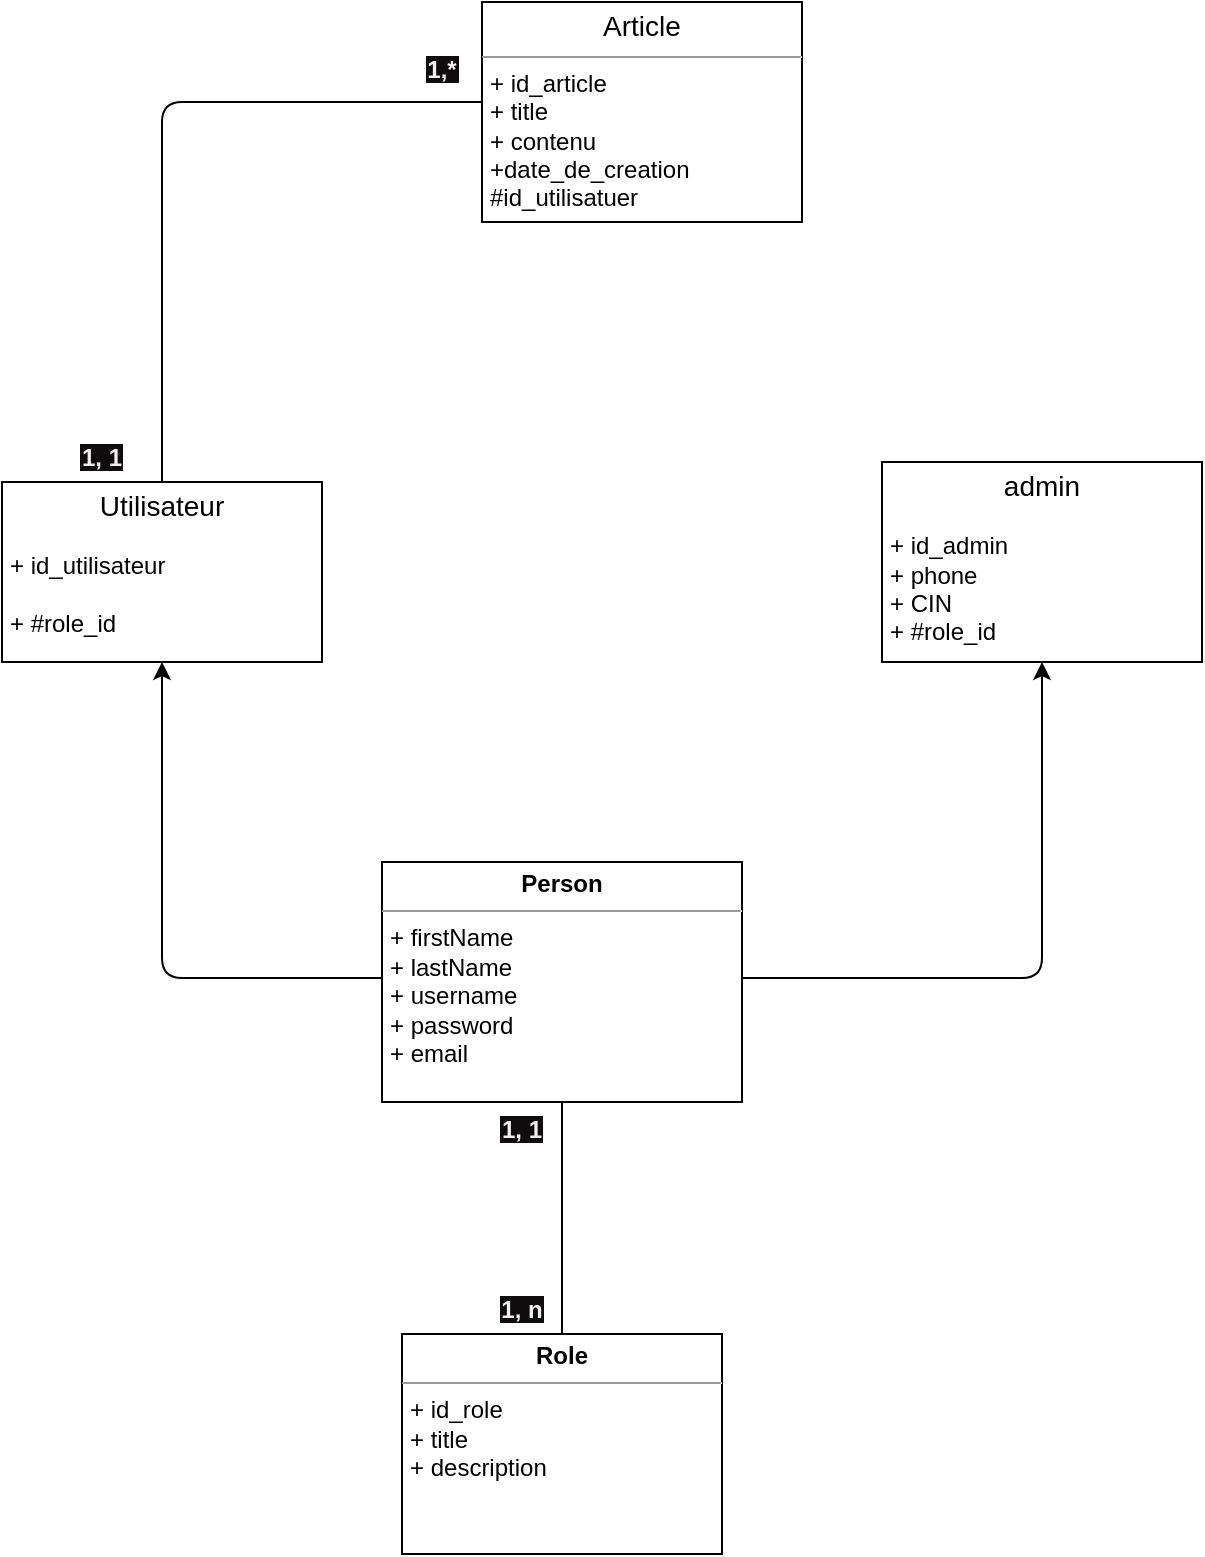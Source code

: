 <mxfile>
    <diagram id="lwqcdUxpVEoTzxNzkXvQ" name="Page-1">
        <mxGraphModel dx="666" dy="1014" grid="1" gridSize="10" guides="1" tooltips="1" connect="1" arrows="1" fold="1" page="0" pageScale="1" pageWidth="850" pageHeight="1100" math="0" shadow="0">
            <root>
                <mxCell id="0"/>
                <mxCell id="1" parent="0"/>
                <mxCell id="8" style="edgeStyle=none;html=1;" parent="1" edge="1">
                    <mxGeometry relative="1" as="geometry">
                        <mxPoint x="600" y="40" as="targetPoint"/>
                        <mxPoint x="710" y="198" as="sourcePoint"/>
                        <Array as="points">
                            <mxPoint x="600" y="198"/>
                        </Array>
                    </mxGeometry>
                </mxCell>
                <mxCell id="11" style="edgeStyle=none;html=1;fontColor=#F0F0F0;" parent="1" edge="1">
                    <mxGeometry relative="1" as="geometry">
                        <mxPoint x="1040" y="40" as="targetPoint"/>
                        <mxPoint x="890" y="198" as="sourcePoint"/>
                        <Array as="points">
                            <mxPoint x="1040" y="198"/>
                        </Array>
                    </mxGeometry>
                </mxCell>
                <mxCell id="17" style="edgeStyle=none;html=1;exitX=0.5;exitY=0;exitDx=0;exitDy=0;fontColor=#F0F0F0;endArrow=none;endFill=0;" parent="1" source="7" target="16" edge="1">
                    <mxGeometry relative="1" as="geometry"/>
                </mxCell>
                <mxCell id="7" value="&lt;p style=&quot;margin:0px;margin-top:4px;text-align:center;&quot;&gt;&lt;b&gt;Role&lt;/b&gt;&lt;/p&gt;&lt;hr size=&quot;1&quot;&gt;&lt;p style=&quot;margin:0px;margin-left:4px;&quot;&gt;+ id_role&lt;/p&gt;&lt;p style=&quot;margin:0px;margin-left:4px;&quot;&gt;+ title&lt;/p&gt;&lt;p style=&quot;margin:0px;margin-left:4px;&quot;&gt;+ description&lt;br&gt;&lt;/p&gt;" style="verticalAlign=top;align=left;overflow=fill;fontSize=12;fontFamily=Helvetica;html=1;" parent="1" vertex="1">
                    <mxGeometry x="720" y="376" width="160" height="110" as="geometry"/>
                </mxCell>
                <mxCell id="18" style="edgeStyle=none;html=1;exitX=0.5;exitY=0;exitDx=0;exitDy=0;fontColor=#F0F0F0;endArrow=none;endFill=0;" parent="1" source="9" edge="1">
                    <mxGeometry relative="1" as="geometry">
                        <mxPoint x="760" y="-240" as="targetPoint"/>
                        <Array as="points">
                            <mxPoint x="600" y="-240"/>
                        </Array>
                    </mxGeometry>
                </mxCell>
                <mxCell id="9" value="&lt;p style=&quot;margin:0px;margin-top:4px;text-align:center;&quot;&gt;&lt;/p&gt;&lt;span style=&quot;font-family: &amp;quot;Nunito Sans&amp;quot;, sans-serif; font-size: 14px; background-color: rgb(255, 255, 255);&quot;&gt;&lt;div style=&quot;text-align: center;&quot;&gt;Utilisateur&lt;/div&gt;&lt;/span&gt;&lt;p style=&quot;margin:0px;margin-left:4px;&quot;&gt;&lt;br&gt;&lt;/p&gt;&lt;p style=&quot;margin:0px;margin-left:4px;&quot;&gt;+ id_utilisateur&lt;/p&gt;&lt;p style=&quot;margin:0px;margin-left:4px;&quot;&gt;&lt;br&gt;&lt;/p&gt;&lt;p style=&quot;margin:0px;margin-left:4px;&quot;&gt;+ #role_id&lt;/p&gt;" style="verticalAlign=top;align=left;overflow=fill;fontSize=12;fontFamily=Helvetica;html=1;" parent="1" vertex="1">
                    <mxGeometry x="520" y="-50" width="160" height="90" as="geometry"/>
                </mxCell>
                <mxCell id="12" value="&lt;p style=&quot;margin:0px;margin-top:4px;text-align:center;&quot;&gt;&lt;/p&gt;&lt;span style=&quot;font-family: &amp;quot;Nunito Sans&amp;quot;, sans-serif; font-size: 14px; background-color: rgb(255, 255, 255);&quot;&gt;&lt;div style=&quot;text-align: center;&quot;&gt;admin&lt;/div&gt;&lt;/span&gt;&lt;p style=&quot;margin:0px;margin-left:4px;&quot;&gt;&lt;br&gt;&lt;/p&gt;&lt;p style=&quot;margin:0px;margin-left:4px;&quot;&gt;+ id_admin&lt;/p&gt;&lt;p style=&quot;margin:0px;margin-left:4px;&quot;&gt;+ phone&amp;nbsp;&lt;/p&gt;&lt;p style=&quot;margin: 0px 0px 0px 4px;&quot;&gt;+ CIN&lt;span style=&quot;background-color: initial;&quot;&gt;&amp;nbsp;&lt;/span&gt;&lt;/p&gt;&lt;p style=&quot;margin:0px;margin-left:4px;&quot;&gt;+ #role_id&lt;/p&gt;" style="verticalAlign=top;align=left;overflow=fill;fontSize=12;fontFamily=Helvetica;html=1;" parent="1" vertex="1">
                    <mxGeometry x="960" y="-60" width="160" height="100" as="geometry"/>
                </mxCell>
                <mxCell id="16" value="&lt;p style=&quot;margin:0px;margin-top:4px;text-align:center;&quot;&gt;&lt;b&gt;Person&lt;/b&gt;&lt;/p&gt;&lt;hr size=&quot;1&quot;&gt;&lt;p style=&quot;margin:0px;margin-left:4px;&quot;&gt;&lt;span style=&quot;background-color: initial;&quot;&gt;+ firstName&lt;/span&gt;&lt;/p&gt;&lt;p style=&quot;margin:0px;margin-left:4px;&quot;&gt;&lt;span style=&quot;background-color: initial;&quot;&gt;+ lastName&lt;/span&gt;&lt;br&gt;&lt;/p&gt;&lt;p style=&quot;margin:0px;margin-left:4px;&quot;&gt;+ username&lt;br&gt;&lt;/p&gt;&lt;p style=&quot;margin:0px;margin-left:4px;&quot;&gt;+ password&lt;/p&gt;&lt;p style=&quot;margin:0px;margin-left:4px;&quot;&gt;+ email&lt;/p&gt;" style="verticalAlign=top;align=left;overflow=fill;fontSize=12;fontFamily=Helvetica;html=1;" parent="1" vertex="1">
                    <mxGeometry x="710" y="140" width="180" height="120" as="geometry"/>
                </mxCell>
                <mxCell id="19" value="&lt;p style=&quot;margin:0px;margin-top:4px;text-align:center;&quot;&gt;&lt;span style=&quot;color: rgb(0, 0, 0); font-family: &amp;quot;Nunito Sans&amp;quot;, sans-serif; font-size: 14px; text-align: left; background-color: rgb(255, 255, 255);&quot;&gt;Article&lt;/span&gt;&lt;br&gt;&lt;/p&gt;&lt;hr size=&quot;1&quot;&gt;&lt;p style=&quot;margin:0px;margin-left:4px;&quot;&gt;+ id_article&lt;/p&gt;&lt;p style=&quot;margin:0px;margin-left:4px;&quot;&gt;+ title&lt;/p&gt;&lt;p style=&quot;margin:0px;margin-left:4px;&quot;&gt;+ contenu&lt;br&gt;&lt;/p&gt;&lt;p style=&quot;margin:0px;margin-left:4px;&quot;&gt;+date_de_creation&lt;/p&gt;&lt;p style=&quot;margin:0px;margin-left:4px;&quot;&gt;#id_utilisatuer&lt;/p&gt;" style="verticalAlign=top;align=left;overflow=fill;fontSize=12;fontFamily=Helvetica;html=1;" parent="1" vertex="1">
                    <mxGeometry x="760" y="-290" width="160" height="110" as="geometry"/>
                </mxCell>
                <mxCell id="20" value="1,*" style="text;align=center;fontStyle=1;verticalAlign=middle;spacingLeft=3;spacingRight=3;strokeColor=none;rotatable=0;points=[[0,0.5],[1,0.5]];portConstraint=eastwest;labelBackgroundColor=#0e0c0c;fontColor=#F0F0F0;" parent="1" vertex="1">
                    <mxGeometry x="700" y="-270" width="80" height="26" as="geometry"/>
                </mxCell>
                <mxCell id="21" value="1, 1" style="text;align=center;fontStyle=1;verticalAlign=middle;spacingLeft=3;spacingRight=3;strokeColor=none;rotatable=0;points=[[0,0.5],[1,0.5]];portConstraint=eastwest;labelBackgroundColor=#0e0c0c;fontColor=#F0F0F0;" parent="1" vertex="1">
                    <mxGeometry x="530" y="-76" width="80" height="26" as="geometry"/>
                </mxCell>
                <mxCell id="22" value="1, 1" style="text;align=center;fontStyle=1;verticalAlign=middle;spacingLeft=3;spacingRight=3;strokeColor=none;rotatable=0;points=[[0,0.5],[1,0.5]];portConstraint=eastwest;labelBackgroundColor=#0e0c0c;fontColor=#F0F0F0;" parent="1" vertex="1">
                    <mxGeometry x="740" y="260" width="80" height="26" as="geometry"/>
                </mxCell>
                <mxCell id="23" value="1, n" style="text;align=center;fontStyle=1;verticalAlign=middle;spacingLeft=3;spacingRight=3;strokeColor=none;rotatable=0;points=[[0,0.5],[1,0.5]];portConstraint=eastwest;labelBackgroundColor=#0e0c0c;fontColor=#F0F0F0;" parent="1" vertex="1">
                    <mxGeometry x="740" y="350" width="80" height="26" as="geometry"/>
                </mxCell>
            </root>
        </mxGraphModel>
    </diagram>
</mxfile>